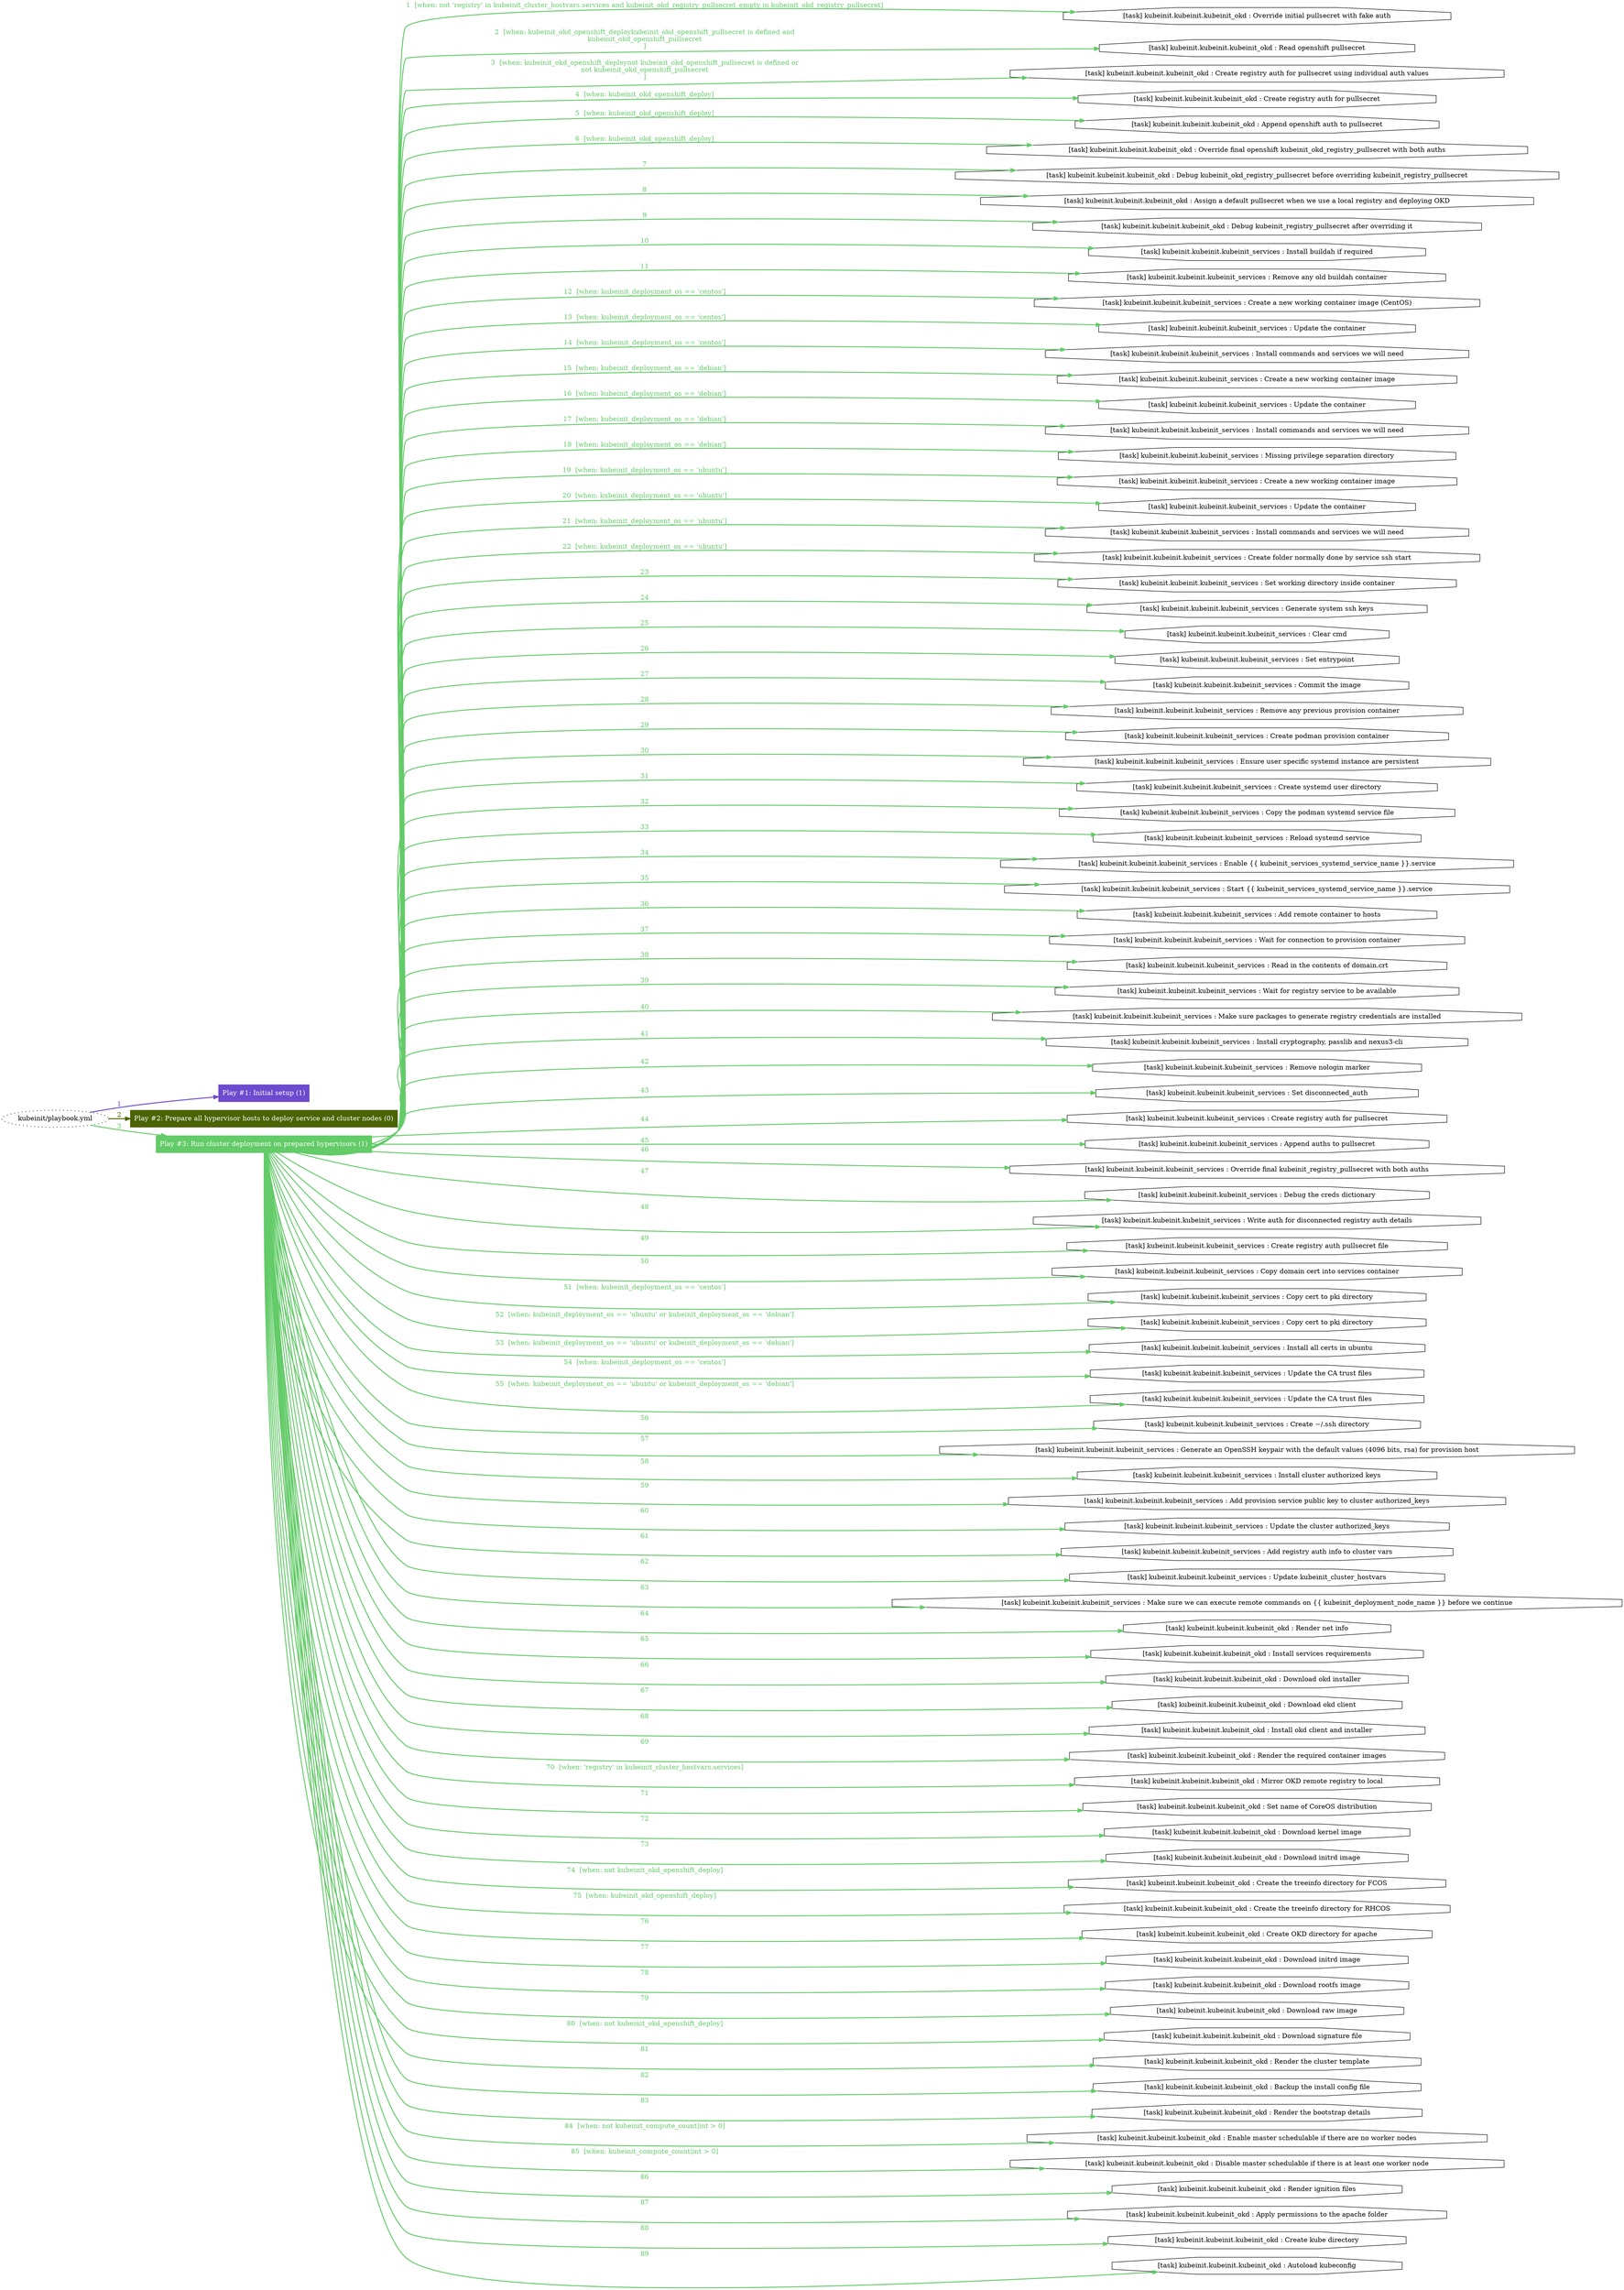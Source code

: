 digraph "kubeinit/playbook.yml "{
	graph [concentrate=true ordering=in rankdir=LR ratio=fill]
	edge [esep=5 sep=10]
	"kubeinit/playbook.yml" [id=root_node style=dotted]
	subgraph "Play #1: Initial setup (1) "{
		"Play #1: Initial setup (1)" [color="#6e4ace" fontcolor="#ffffff" id="play_cdae8a1e-0a7d-40f7-bff4-603d93b1c5d3" shape=box style=filled tooltip=localhost]
		"kubeinit/playbook.yml" -> "Play #1: Initial setup (1)" [label=1 color="#6e4ace" fontcolor="#6e4ace" id="edge_08b067cc-444c-4db4-8d01-6b5657d000cd" style=bold]
	}
	subgraph "Play #2: Prepare all hypervisor hosts to deploy service and cluster nodes (0) "{
		"Play #2: Prepare all hypervisor hosts to deploy service and cluster nodes (0)" [color="#4b6302" fontcolor="#ffffff" id="play_554ff105-c3c4-4690-9823-3be1ba1127c6" shape=box style=filled tooltip=""]
		"kubeinit/playbook.yml" -> "Play #2: Prepare all hypervisor hosts to deploy service and cluster nodes (0)" [label=2 color="#4b6302" fontcolor="#4b6302" id="edge_963a1d6c-170a-4617-9c2b-0e76a744bfab" style=bold]
	}
	subgraph "Play #3: Run cluster deployment on prepared hypervisors (1) "{
		"Play #3: Run cluster deployment on prepared hypervisors (1)" [color="#63cb68" fontcolor="#ffffff" id="play_3dd7e8c1-2219-45ef-bee7-51fcb3bd7f24" shape=box style=filled tooltip=localhost]
		"kubeinit/playbook.yml" -> "Play #3: Run cluster deployment on prepared hypervisors (1)" [label=3 color="#63cb68" fontcolor="#63cb68" id="edge_066de8c8-3ff6-4573-b3f3-d65ff469e3d5" style=bold]
		"task_48f003cf-21a0-4bf7-9f78-f909c72e00f7" [label="[task] kubeinit.kubeinit.kubeinit_okd : Override initial pullsecret with fake auth" id="task_48f003cf-21a0-4bf7-9f78-f909c72e00f7" shape=octagon tooltip="[task] kubeinit.kubeinit.kubeinit_okd : Override initial pullsecret with fake auth"]
		"Play #3: Run cluster deployment on prepared hypervisors (1)" -> "task_48f003cf-21a0-4bf7-9f78-f909c72e00f7" [label="1  [when: not 'registry' in kubeinit_cluster_hostvars.services and kubeinit_okd_registry_pullsecret_empty in kubeinit_okd_registry_pullsecret]" color="#63cb68" fontcolor="#63cb68" id="edge_12c872f3-a374-409c-af93-051e8076b304" style=bold]
		"task_451f2d4c-37d4-499f-9e4e-eb0701f8fc5d" [label="[task] kubeinit.kubeinit.kubeinit_okd : Read openshift pullsecret" id="task_451f2d4c-37d4-499f-9e4e-eb0701f8fc5d" shape=octagon tooltip="[task] kubeinit.kubeinit.kubeinit_okd : Read openshift pullsecret"]
		"Play #3: Run cluster deployment on prepared hypervisors (1)" -> "task_451f2d4c-37d4-499f-9e4e-eb0701f8fc5d" [label="2  [when: kubeinit_okd_openshift_deploykubeinit_okd_openshift_pullsecret is defined and
kubeinit_okd_openshift_pullsecret
]" color="#63cb68" fontcolor="#63cb68" id="edge_87904b83-1f99-4144-a16a-72713e2d012a" style=bold]
		"task_3124b6a8-d01f-4cf0-a252-8c13bbf2915c" [label="[task] kubeinit.kubeinit.kubeinit_okd : Create registry auth for pullsecret using individual auth values" id="task_3124b6a8-d01f-4cf0-a252-8c13bbf2915c" shape=octagon tooltip="[task] kubeinit.kubeinit.kubeinit_okd : Create registry auth for pullsecret using individual auth values"]
		"Play #3: Run cluster deployment on prepared hypervisors (1)" -> "task_3124b6a8-d01f-4cf0-a252-8c13bbf2915c" [label="3  [when: kubeinit_okd_openshift_deploynot kubeinit_okd_openshift_pullsecret is defined or
not kubeinit_okd_openshift_pullsecret
]" color="#63cb68" fontcolor="#63cb68" id="edge_74d67a16-463a-414d-b633-24ea56ee8b9f" style=bold]
		"task_d6272fd6-9714-4403-ade2-c817d3dadf2c" [label="[task] kubeinit.kubeinit.kubeinit_okd : Create registry auth for pullsecret" id="task_d6272fd6-9714-4403-ade2-c817d3dadf2c" shape=octagon tooltip="[task] kubeinit.kubeinit.kubeinit_okd : Create registry auth for pullsecret"]
		"Play #3: Run cluster deployment on prepared hypervisors (1)" -> "task_d6272fd6-9714-4403-ade2-c817d3dadf2c" [label="4  [when: kubeinit_okd_openshift_deploy]" color="#63cb68" fontcolor="#63cb68" id="edge_c16006e8-d287-4816-a65b-691979f7f1b2" style=bold]
		"task_531f51d0-6f91-4041-a617-1f9d5cdfc66c" [label="[task] kubeinit.kubeinit.kubeinit_okd : Append openshift auth to pullsecret" id="task_531f51d0-6f91-4041-a617-1f9d5cdfc66c" shape=octagon tooltip="[task] kubeinit.kubeinit.kubeinit_okd : Append openshift auth to pullsecret"]
		"Play #3: Run cluster deployment on prepared hypervisors (1)" -> "task_531f51d0-6f91-4041-a617-1f9d5cdfc66c" [label="5  [when: kubeinit_okd_openshift_deploy]" color="#63cb68" fontcolor="#63cb68" id="edge_627ef95e-40b1-4465-a060-9c6c9d9cbc13" style=bold]
		"task_5b9f7c0a-b36b-49c5-a452-a552aae18348" [label="[task] kubeinit.kubeinit.kubeinit_okd : Override final openshift kubeinit_okd_registry_pullsecret with both auths" id="task_5b9f7c0a-b36b-49c5-a452-a552aae18348" shape=octagon tooltip="[task] kubeinit.kubeinit.kubeinit_okd : Override final openshift kubeinit_okd_registry_pullsecret with both auths"]
		"Play #3: Run cluster deployment on prepared hypervisors (1)" -> "task_5b9f7c0a-b36b-49c5-a452-a552aae18348" [label="6  [when: kubeinit_okd_openshift_deploy]" color="#63cb68" fontcolor="#63cb68" id="edge_c92fddf9-1e9f-4403-b450-db63716cedc5" style=bold]
		"task_c801c008-08cb-41bf-8250-d3bcb9e2302a" [label="[task] kubeinit.kubeinit.kubeinit_okd : Debug kubeinit_okd_registry_pullsecret before overriding kubeinit_registry_pullsecret" id="task_c801c008-08cb-41bf-8250-d3bcb9e2302a" shape=octagon tooltip="[task] kubeinit.kubeinit.kubeinit_okd : Debug kubeinit_okd_registry_pullsecret before overriding kubeinit_registry_pullsecret"]
		"Play #3: Run cluster deployment on prepared hypervisors (1)" -> "task_c801c008-08cb-41bf-8250-d3bcb9e2302a" [label=7 color="#63cb68" fontcolor="#63cb68" id="edge_accb4589-be3c-4a0c-8c5d-3d3cdfb7f9ec" style=bold]
		"task_37c3264a-785c-44f7-a114-4dff0527d2fa" [label="[task] kubeinit.kubeinit.kubeinit_okd : Assign a default pullsecret when we use a local registry and deploying OKD" id="task_37c3264a-785c-44f7-a114-4dff0527d2fa" shape=octagon tooltip="[task] kubeinit.kubeinit.kubeinit_okd : Assign a default pullsecret when we use a local registry and deploying OKD"]
		"Play #3: Run cluster deployment on prepared hypervisors (1)" -> "task_37c3264a-785c-44f7-a114-4dff0527d2fa" [label=8 color="#63cb68" fontcolor="#63cb68" id="edge_1f2ced99-6e76-4f18-bcb7-23c743264dc4" style=bold]
		"task_f1b4a11c-dc68-489a-a2e1-e015cdfed32b" [label="[task] kubeinit.kubeinit.kubeinit_okd : Debug kubeinit_registry_pullsecret after overriding it" id="task_f1b4a11c-dc68-489a-a2e1-e015cdfed32b" shape=octagon tooltip="[task] kubeinit.kubeinit.kubeinit_okd : Debug kubeinit_registry_pullsecret after overriding it"]
		"Play #3: Run cluster deployment on prepared hypervisors (1)" -> "task_f1b4a11c-dc68-489a-a2e1-e015cdfed32b" [label=9 color="#63cb68" fontcolor="#63cb68" id="edge_44be765b-604c-45d2-ba12-2d6f8e7ee8f3" style=bold]
		"task_433185bf-77a3-4d2c-bec2-b69113cac2f1" [label="[task] kubeinit.kubeinit.kubeinit_services : Install buildah if required" id="task_433185bf-77a3-4d2c-bec2-b69113cac2f1" shape=octagon tooltip="[task] kubeinit.kubeinit.kubeinit_services : Install buildah if required"]
		"Play #3: Run cluster deployment on prepared hypervisors (1)" -> "task_433185bf-77a3-4d2c-bec2-b69113cac2f1" [label=10 color="#63cb68" fontcolor="#63cb68" id="edge_3763e4aa-3ee2-418b-9b90-8225cd65d43f" style=bold]
		"task_a65c9091-ac9e-48b0-ae1c-47bf825e8c17" [label="[task] kubeinit.kubeinit.kubeinit_services : Remove any old buildah container" id="task_a65c9091-ac9e-48b0-ae1c-47bf825e8c17" shape=octagon tooltip="[task] kubeinit.kubeinit.kubeinit_services : Remove any old buildah container"]
		"Play #3: Run cluster deployment on prepared hypervisors (1)" -> "task_a65c9091-ac9e-48b0-ae1c-47bf825e8c17" [label=11 color="#63cb68" fontcolor="#63cb68" id="edge_8deffb66-d8c2-4d39-b35a-329234b08c22" style=bold]
		"task_b11de259-a62d-45f6-9740-c58bf220a1a7" [label="[task] kubeinit.kubeinit.kubeinit_services : Create a new working container image (CentOS)" id="task_b11de259-a62d-45f6-9740-c58bf220a1a7" shape=octagon tooltip="[task] kubeinit.kubeinit.kubeinit_services : Create a new working container image (CentOS)"]
		"Play #3: Run cluster deployment on prepared hypervisors (1)" -> "task_b11de259-a62d-45f6-9740-c58bf220a1a7" [label="12  [when: kubeinit_deployment_os == 'centos']" color="#63cb68" fontcolor="#63cb68" id="edge_5d81d01c-cf17-4591-8d0d-d392835d4b91" style=bold]
		"task_9e856bf5-3fb2-48b8-91bd-bc61cc73c858" [label="[task] kubeinit.kubeinit.kubeinit_services : Update the container" id="task_9e856bf5-3fb2-48b8-91bd-bc61cc73c858" shape=octagon tooltip="[task] kubeinit.kubeinit.kubeinit_services : Update the container"]
		"Play #3: Run cluster deployment on prepared hypervisors (1)" -> "task_9e856bf5-3fb2-48b8-91bd-bc61cc73c858" [label="13  [when: kubeinit_deployment_os == 'centos']" color="#63cb68" fontcolor="#63cb68" id="edge_561e3205-dd39-4872-b4e6-70c54f7628ad" style=bold]
		"task_ca325e20-c0cc-470c-b691-ffdbf5aa86dd" [label="[task] kubeinit.kubeinit.kubeinit_services : Install commands and services we will need" id="task_ca325e20-c0cc-470c-b691-ffdbf5aa86dd" shape=octagon tooltip="[task] kubeinit.kubeinit.kubeinit_services : Install commands and services we will need"]
		"Play #3: Run cluster deployment on prepared hypervisors (1)" -> "task_ca325e20-c0cc-470c-b691-ffdbf5aa86dd" [label="14  [when: kubeinit_deployment_os == 'centos']" color="#63cb68" fontcolor="#63cb68" id="edge_2ea1a817-9c7a-47b0-9ef9-eda07caff925" style=bold]
		"task_98f90ae6-9fca-4870-ba6b-b5ce7bbc7318" [label="[task] kubeinit.kubeinit.kubeinit_services : Create a new working container image" id="task_98f90ae6-9fca-4870-ba6b-b5ce7bbc7318" shape=octagon tooltip="[task] kubeinit.kubeinit.kubeinit_services : Create a new working container image"]
		"Play #3: Run cluster deployment on prepared hypervisors (1)" -> "task_98f90ae6-9fca-4870-ba6b-b5ce7bbc7318" [label="15  [when: kubeinit_deployment_os == 'debian']" color="#63cb68" fontcolor="#63cb68" id="edge_193c411c-75c6-4f81-8327-bcc11c6599bb" style=bold]
		"task_bc2dd099-5c91-4a65-9b1f-4732d1df2b89" [label="[task] kubeinit.kubeinit.kubeinit_services : Update the container" id="task_bc2dd099-5c91-4a65-9b1f-4732d1df2b89" shape=octagon tooltip="[task] kubeinit.kubeinit.kubeinit_services : Update the container"]
		"Play #3: Run cluster deployment on prepared hypervisors (1)" -> "task_bc2dd099-5c91-4a65-9b1f-4732d1df2b89" [label="16  [when: kubeinit_deployment_os == 'debian']" color="#63cb68" fontcolor="#63cb68" id="edge_d8fe23f4-eea0-4960-b72c-66be4919a04d" style=bold]
		"task_11fd5546-4a6e-4f9b-900b-dcd83933f4d4" [label="[task] kubeinit.kubeinit.kubeinit_services : Install commands and services we will need" id="task_11fd5546-4a6e-4f9b-900b-dcd83933f4d4" shape=octagon tooltip="[task] kubeinit.kubeinit.kubeinit_services : Install commands and services we will need"]
		"Play #3: Run cluster deployment on prepared hypervisors (1)" -> "task_11fd5546-4a6e-4f9b-900b-dcd83933f4d4" [label="17  [when: kubeinit_deployment_os == 'debian']" color="#63cb68" fontcolor="#63cb68" id="edge_ef54a78e-a1c8-4862-ad3d-c075eecbb18d" style=bold]
		"task_a653c88e-1479-4654-82b5-0550dc652ab7" [label="[task] kubeinit.kubeinit.kubeinit_services : Missing privilege separation directory" id="task_a653c88e-1479-4654-82b5-0550dc652ab7" shape=octagon tooltip="[task] kubeinit.kubeinit.kubeinit_services : Missing privilege separation directory"]
		"Play #3: Run cluster deployment on prepared hypervisors (1)" -> "task_a653c88e-1479-4654-82b5-0550dc652ab7" [label="18  [when: kubeinit_deployment_os == 'debian']" color="#63cb68" fontcolor="#63cb68" id="edge_5d208474-6c45-4b26-8730-f67fc2f3210c" style=bold]
		"task_8f006de9-6ffd-4484-92ed-1c6182bf7d03" [label="[task] kubeinit.kubeinit.kubeinit_services : Create a new working container image" id="task_8f006de9-6ffd-4484-92ed-1c6182bf7d03" shape=octagon tooltip="[task] kubeinit.kubeinit.kubeinit_services : Create a new working container image"]
		"Play #3: Run cluster deployment on prepared hypervisors (1)" -> "task_8f006de9-6ffd-4484-92ed-1c6182bf7d03" [label="19  [when: kubeinit_deployment_os == 'ubuntu']" color="#63cb68" fontcolor="#63cb68" id="edge_4ddb5f11-689e-4466-9fc3-930648939103" style=bold]
		"task_db19c5dd-79e3-4f37-9f5f-2e26af816814" [label="[task] kubeinit.kubeinit.kubeinit_services : Update the container" id="task_db19c5dd-79e3-4f37-9f5f-2e26af816814" shape=octagon tooltip="[task] kubeinit.kubeinit.kubeinit_services : Update the container"]
		"Play #3: Run cluster deployment on prepared hypervisors (1)" -> "task_db19c5dd-79e3-4f37-9f5f-2e26af816814" [label="20  [when: kubeinit_deployment_os == 'ubuntu']" color="#63cb68" fontcolor="#63cb68" id="edge_f6fff434-616b-445d-ac3b-d0b1837c0381" style=bold]
		"task_b3b2b559-8ab1-459a-ac17-fa4dfa432a54" [label="[task] kubeinit.kubeinit.kubeinit_services : Install commands and services we will need" id="task_b3b2b559-8ab1-459a-ac17-fa4dfa432a54" shape=octagon tooltip="[task] kubeinit.kubeinit.kubeinit_services : Install commands and services we will need"]
		"Play #3: Run cluster deployment on prepared hypervisors (1)" -> "task_b3b2b559-8ab1-459a-ac17-fa4dfa432a54" [label="21  [when: kubeinit_deployment_os == 'ubuntu']" color="#63cb68" fontcolor="#63cb68" id="edge_c807feca-e7fb-4c08-a1e2-22357ba6e5da" style=bold]
		"task_38d6fc6f-53e8-4032-b1ed-147f87ea7d85" [label="[task] kubeinit.kubeinit.kubeinit_services : Create folder normally done by service ssh start" id="task_38d6fc6f-53e8-4032-b1ed-147f87ea7d85" shape=octagon tooltip="[task] kubeinit.kubeinit.kubeinit_services : Create folder normally done by service ssh start"]
		"Play #3: Run cluster deployment on prepared hypervisors (1)" -> "task_38d6fc6f-53e8-4032-b1ed-147f87ea7d85" [label="22  [when: kubeinit_deployment_os == 'ubuntu']" color="#63cb68" fontcolor="#63cb68" id="edge_e569cef4-f11b-4e7b-a79f-d29ee425490b" style=bold]
		"task_268a25e9-5b40-4d02-8949-a0f24962c74f" [label="[task] kubeinit.kubeinit.kubeinit_services : Set working directory inside container" id="task_268a25e9-5b40-4d02-8949-a0f24962c74f" shape=octagon tooltip="[task] kubeinit.kubeinit.kubeinit_services : Set working directory inside container"]
		"Play #3: Run cluster deployment on prepared hypervisors (1)" -> "task_268a25e9-5b40-4d02-8949-a0f24962c74f" [label=23 color="#63cb68" fontcolor="#63cb68" id="edge_e302a980-62b0-4cab-87a7-0dfd7cb2af87" style=bold]
		"task_0d4c5ecb-c5e1-490e-a7ba-aad0a3fda99c" [label="[task] kubeinit.kubeinit.kubeinit_services : Generate system ssh keys" id="task_0d4c5ecb-c5e1-490e-a7ba-aad0a3fda99c" shape=octagon tooltip="[task] kubeinit.kubeinit.kubeinit_services : Generate system ssh keys"]
		"Play #3: Run cluster deployment on prepared hypervisors (1)" -> "task_0d4c5ecb-c5e1-490e-a7ba-aad0a3fda99c" [label=24 color="#63cb68" fontcolor="#63cb68" id="edge_086a9b62-c30a-4551-895a-879cdb0cf16b" style=bold]
		"task_79d8131d-22cf-47df-93be-b9253c647713" [label="[task] kubeinit.kubeinit.kubeinit_services : Clear cmd" id="task_79d8131d-22cf-47df-93be-b9253c647713" shape=octagon tooltip="[task] kubeinit.kubeinit.kubeinit_services : Clear cmd"]
		"Play #3: Run cluster deployment on prepared hypervisors (1)" -> "task_79d8131d-22cf-47df-93be-b9253c647713" [label=25 color="#63cb68" fontcolor="#63cb68" id="edge_74d4a9e7-f74b-47de-9bf7-973a00aab366" style=bold]
		"task_0485b52b-acbb-4238-9895-f91795509a57" [label="[task] kubeinit.kubeinit.kubeinit_services : Set entrypoint" id="task_0485b52b-acbb-4238-9895-f91795509a57" shape=octagon tooltip="[task] kubeinit.kubeinit.kubeinit_services : Set entrypoint"]
		"Play #3: Run cluster deployment on prepared hypervisors (1)" -> "task_0485b52b-acbb-4238-9895-f91795509a57" [label=26 color="#63cb68" fontcolor="#63cb68" id="edge_013dc7cb-7b12-4a44-b757-0f6768f79ec6" style=bold]
		"task_1e818bb7-71b8-428e-8da9-d4b16c5cddc8" [label="[task] kubeinit.kubeinit.kubeinit_services : Commit the image" id="task_1e818bb7-71b8-428e-8da9-d4b16c5cddc8" shape=octagon tooltip="[task] kubeinit.kubeinit.kubeinit_services : Commit the image"]
		"Play #3: Run cluster deployment on prepared hypervisors (1)" -> "task_1e818bb7-71b8-428e-8da9-d4b16c5cddc8" [label=27 color="#63cb68" fontcolor="#63cb68" id="edge_bef54e14-3a8e-41d7-be63-80dc195928e3" style=bold]
		"task_71fa4d8c-632d-4065-b3bd-c2507c5f77da" [label="[task] kubeinit.kubeinit.kubeinit_services : Remove any previous provision container" id="task_71fa4d8c-632d-4065-b3bd-c2507c5f77da" shape=octagon tooltip="[task] kubeinit.kubeinit.kubeinit_services : Remove any previous provision container"]
		"Play #3: Run cluster deployment on prepared hypervisors (1)" -> "task_71fa4d8c-632d-4065-b3bd-c2507c5f77da" [label=28 color="#63cb68" fontcolor="#63cb68" id="edge_8adf776d-6456-45e9-bc75-1eecebabd433" style=bold]
		"task_ce2e56d0-c9bd-4dc3-a36d-eae1f13172e1" [label="[task] kubeinit.kubeinit.kubeinit_services : Create podman provision container" id="task_ce2e56d0-c9bd-4dc3-a36d-eae1f13172e1" shape=octagon tooltip="[task] kubeinit.kubeinit.kubeinit_services : Create podman provision container"]
		"Play #3: Run cluster deployment on prepared hypervisors (1)" -> "task_ce2e56d0-c9bd-4dc3-a36d-eae1f13172e1" [label=29 color="#63cb68" fontcolor="#63cb68" id="edge_2d92b1c5-9a8c-4162-a55b-2bf781fb81d5" style=bold]
		"task_68f77de6-6792-43c1-bf14-7d33edde9453" [label="[task] kubeinit.kubeinit.kubeinit_services : Ensure user specific systemd instance are persistent" id="task_68f77de6-6792-43c1-bf14-7d33edde9453" shape=octagon tooltip="[task] kubeinit.kubeinit.kubeinit_services : Ensure user specific systemd instance are persistent"]
		"Play #3: Run cluster deployment on prepared hypervisors (1)" -> "task_68f77de6-6792-43c1-bf14-7d33edde9453" [label=30 color="#63cb68" fontcolor="#63cb68" id="edge_edd0bf11-7263-4529-9340-3115c8c2acbc" style=bold]
		"task_f01d7863-c31c-4cae-9552-bac95522b8e5" [label="[task] kubeinit.kubeinit.kubeinit_services : Create systemd user directory" id="task_f01d7863-c31c-4cae-9552-bac95522b8e5" shape=octagon tooltip="[task] kubeinit.kubeinit.kubeinit_services : Create systemd user directory"]
		"Play #3: Run cluster deployment on prepared hypervisors (1)" -> "task_f01d7863-c31c-4cae-9552-bac95522b8e5" [label=31 color="#63cb68" fontcolor="#63cb68" id="edge_e7bf9eaf-c6a6-4b77-bfb4-5d5f0e8c117d" style=bold]
		"task_f4066174-f839-4545-9491-167f873fb3e4" [label="[task] kubeinit.kubeinit.kubeinit_services : Copy the podman systemd service file" id="task_f4066174-f839-4545-9491-167f873fb3e4" shape=octagon tooltip="[task] kubeinit.kubeinit.kubeinit_services : Copy the podman systemd service file"]
		"Play #3: Run cluster deployment on prepared hypervisors (1)" -> "task_f4066174-f839-4545-9491-167f873fb3e4" [label=32 color="#63cb68" fontcolor="#63cb68" id="edge_58758ef3-cb25-46b1-ad68-69fc9b8ec2c0" style=bold]
		"task_5dedda6e-f681-4843-a743-612f9e6240ac" [label="[task] kubeinit.kubeinit.kubeinit_services : Reload systemd service" id="task_5dedda6e-f681-4843-a743-612f9e6240ac" shape=octagon tooltip="[task] kubeinit.kubeinit.kubeinit_services : Reload systemd service"]
		"Play #3: Run cluster deployment on prepared hypervisors (1)" -> "task_5dedda6e-f681-4843-a743-612f9e6240ac" [label=33 color="#63cb68" fontcolor="#63cb68" id="edge_32a5b91a-0c72-4a3d-a86b-8e9b745b9c7f" style=bold]
		"task_85fc7cb2-1052-4cef-9f5e-ce9cefdcf408" [label="[task] kubeinit.kubeinit.kubeinit_services : Enable {{ kubeinit_services_systemd_service_name }}.service" id="task_85fc7cb2-1052-4cef-9f5e-ce9cefdcf408" shape=octagon tooltip="[task] kubeinit.kubeinit.kubeinit_services : Enable {{ kubeinit_services_systemd_service_name }}.service"]
		"Play #3: Run cluster deployment on prepared hypervisors (1)" -> "task_85fc7cb2-1052-4cef-9f5e-ce9cefdcf408" [label=34 color="#63cb68" fontcolor="#63cb68" id="edge_6deea53a-b0ec-47b0-8c44-417abaef5a1f" style=bold]
		"task_7ac63db5-2094-4531-b4f4-74ebda8a055a" [label="[task] kubeinit.kubeinit.kubeinit_services : Start {{ kubeinit_services_systemd_service_name }}.service" id="task_7ac63db5-2094-4531-b4f4-74ebda8a055a" shape=octagon tooltip="[task] kubeinit.kubeinit.kubeinit_services : Start {{ kubeinit_services_systemd_service_name }}.service"]
		"Play #3: Run cluster deployment on prepared hypervisors (1)" -> "task_7ac63db5-2094-4531-b4f4-74ebda8a055a" [label=35 color="#63cb68" fontcolor="#63cb68" id="edge_fc0c33b6-8499-4268-9fc9-0a1a223a81f3" style=bold]
		"task_317ab0a2-67d6-4f03-888a-e064f67fb318" [label="[task] kubeinit.kubeinit.kubeinit_services : Add remote container to hosts" id="task_317ab0a2-67d6-4f03-888a-e064f67fb318" shape=octagon tooltip="[task] kubeinit.kubeinit.kubeinit_services : Add remote container to hosts"]
		"Play #3: Run cluster deployment on prepared hypervisors (1)" -> "task_317ab0a2-67d6-4f03-888a-e064f67fb318" [label=36 color="#63cb68" fontcolor="#63cb68" id="edge_d8f665fa-67a7-4a79-9d27-612798901e2b" style=bold]
		"task_2b474841-d46b-49ea-b6b2-b8ace3017649" [label="[task] kubeinit.kubeinit.kubeinit_services : Wait for connection to provision container" id="task_2b474841-d46b-49ea-b6b2-b8ace3017649" shape=octagon tooltip="[task] kubeinit.kubeinit.kubeinit_services : Wait for connection to provision container"]
		"Play #3: Run cluster deployment on prepared hypervisors (1)" -> "task_2b474841-d46b-49ea-b6b2-b8ace3017649" [label=37 color="#63cb68" fontcolor="#63cb68" id="edge_d0fe66c4-3eaa-49ad-ac6d-d6457118f928" style=bold]
		"task_db50cc40-1a4c-4014-bf55-3d4d66cf5257" [label="[task] kubeinit.kubeinit.kubeinit_services : Read in the contents of domain.crt" id="task_db50cc40-1a4c-4014-bf55-3d4d66cf5257" shape=octagon tooltip="[task] kubeinit.kubeinit.kubeinit_services : Read in the contents of domain.crt"]
		"Play #3: Run cluster deployment on prepared hypervisors (1)" -> "task_db50cc40-1a4c-4014-bf55-3d4d66cf5257" [label=38 color="#63cb68" fontcolor="#63cb68" id="edge_fa035717-99f0-48e0-8461-8773a852043c" style=bold]
		"task_e1fe834a-5776-4eab-a702-db53ecb1fa72" [label="[task] kubeinit.kubeinit.kubeinit_services : Wait for registry service to be available" id="task_e1fe834a-5776-4eab-a702-db53ecb1fa72" shape=octagon tooltip="[task] kubeinit.kubeinit.kubeinit_services : Wait for registry service to be available"]
		"Play #3: Run cluster deployment on prepared hypervisors (1)" -> "task_e1fe834a-5776-4eab-a702-db53ecb1fa72" [label=39 color="#63cb68" fontcolor="#63cb68" id="edge_fcf937e3-c317-484a-b9d8-deb4875ff2e6" style=bold]
		"task_66c0c5c7-2bb3-406b-9da0-a71cf42bbeab" [label="[task] kubeinit.kubeinit.kubeinit_services : Make sure packages to generate registry credentials are installed" id="task_66c0c5c7-2bb3-406b-9da0-a71cf42bbeab" shape=octagon tooltip="[task] kubeinit.kubeinit.kubeinit_services : Make sure packages to generate registry credentials are installed"]
		"Play #3: Run cluster deployment on prepared hypervisors (1)" -> "task_66c0c5c7-2bb3-406b-9da0-a71cf42bbeab" [label=40 color="#63cb68" fontcolor="#63cb68" id="edge_ec03e5e3-33a6-4bcd-988a-70eb30d7a05e" style=bold]
		"task_d717bb3d-44fe-479c-8284-93ea68b6944a" [label="[task] kubeinit.kubeinit.kubeinit_services : Install cryptography, passlib and nexus3-cli" id="task_d717bb3d-44fe-479c-8284-93ea68b6944a" shape=octagon tooltip="[task] kubeinit.kubeinit.kubeinit_services : Install cryptography, passlib and nexus3-cli"]
		"Play #3: Run cluster deployment on prepared hypervisors (1)" -> "task_d717bb3d-44fe-479c-8284-93ea68b6944a" [label=41 color="#63cb68" fontcolor="#63cb68" id="edge_42f7abfd-ee16-46fc-85b7-795479b408b1" style=bold]
		"task_fa84c60e-c5e6-4d2a-b585-a75c8b099354" [label="[task] kubeinit.kubeinit.kubeinit_services : Remove nologin marker" id="task_fa84c60e-c5e6-4d2a-b585-a75c8b099354" shape=octagon tooltip="[task] kubeinit.kubeinit.kubeinit_services : Remove nologin marker"]
		"Play #3: Run cluster deployment on prepared hypervisors (1)" -> "task_fa84c60e-c5e6-4d2a-b585-a75c8b099354" [label=42 color="#63cb68" fontcolor="#63cb68" id="edge_f69108d5-47b4-4fcd-8103-582f94ebbadf" style=bold]
		"task_a1587327-4f3e-456b-8777-295fa77ac5bc" [label="[task] kubeinit.kubeinit.kubeinit_services : Set disconnected_auth" id="task_a1587327-4f3e-456b-8777-295fa77ac5bc" shape=octagon tooltip="[task] kubeinit.kubeinit.kubeinit_services : Set disconnected_auth"]
		"Play #3: Run cluster deployment on prepared hypervisors (1)" -> "task_a1587327-4f3e-456b-8777-295fa77ac5bc" [label=43 color="#63cb68" fontcolor="#63cb68" id="edge_bac522a4-d0b7-4e52-927b-873141bd1006" style=bold]
		"task_1ff8967c-cf3c-4866-b606-546dd39d5f13" [label="[task] kubeinit.kubeinit.kubeinit_services : Create registry auth for pullsecret" id="task_1ff8967c-cf3c-4866-b606-546dd39d5f13" shape=octagon tooltip="[task] kubeinit.kubeinit.kubeinit_services : Create registry auth for pullsecret"]
		"Play #3: Run cluster deployment on prepared hypervisors (1)" -> "task_1ff8967c-cf3c-4866-b606-546dd39d5f13" [label=44 color="#63cb68" fontcolor="#63cb68" id="edge_ddda9a85-fca1-4cd7-9745-969ddd7f2967" style=bold]
		"task_8e703467-9c6d-488c-bf59-671d11ae2a60" [label="[task] kubeinit.kubeinit.kubeinit_services : Append auths to pullsecret" id="task_8e703467-9c6d-488c-bf59-671d11ae2a60" shape=octagon tooltip="[task] kubeinit.kubeinit.kubeinit_services : Append auths to pullsecret"]
		"Play #3: Run cluster deployment on prepared hypervisors (1)" -> "task_8e703467-9c6d-488c-bf59-671d11ae2a60" [label=45 color="#63cb68" fontcolor="#63cb68" id="edge_2e9df2d2-eb30-45c5-b87b-ce1475ae1944" style=bold]
		"task_13747200-bc40-4bda-bb8a-05d6312c6473" [label="[task] kubeinit.kubeinit.kubeinit_services : Override final kubeinit_registry_pullsecret with both auths" id="task_13747200-bc40-4bda-bb8a-05d6312c6473" shape=octagon tooltip="[task] kubeinit.kubeinit.kubeinit_services : Override final kubeinit_registry_pullsecret with both auths"]
		"Play #3: Run cluster deployment on prepared hypervisors (1)" -> "task_13747200-bc40-4bda-bb8a-05d6312c6473" [label=46 color="#63cb68" fontcolor="#63cb68" id="edge_6215c9cf-1f18-47b4-abad-5283af870d58" style=bold]
		"task_f0e7189b-f2ef-4854-bd83-2f63b6704595" [label="[task] kubeinit.kubeinit.kubeinit_services : Debug the creds dictionary" id="task_f0e7189b-f2ef-4854-bd83-2f63b6704595" shape=octagon tooltip="[task] kubeinit.kubeinit.kubeinit_services : Debug the creds dictionary"]
		"Play #3: Run cluster deployment on prepared hypervisors (1)" -> "task_f0e7189b-f2ef-4854-bd83-2f63b6704595" [label=47 color="#63cb68" fontcolor="#63cb68" id="edge_4d59537e-58be-44bf-95b3-9c88f3631f8d" style=bold]
		"task_c6642be3-718a-4a17-b3fb-79f259bb2949" [label="[task] kubeinit.kubeinit.kubeinit_services : Write auth for disconnected registry auth details" id="task_c6642be3-718a-4a17-b3fb-79f259bb2949" shape=octagon tooltip="[task] kubeinit.kubeinit.kubeinit_services : Write auth for disconnected registry auth details"]
		"Play #3: Run cluster deployment on prepared hypervisors (1)" -> "task_c6642be3-718a-4a17-b3fb-79f259bb2949" [label=48 color="#63cb68" fontcolor="#63cb68" id="edge_54e37e2c-8e48-4e8d-94d3-f69bf66ad409" style=bold]
		"task_bdfa1627-630b-4981-890b-fab0852fd4c8" [label="[task] kubeinit.kubeinit.kubeinit_services : Create registry auth pullsecret file" id="task_bdfa1627-630b-4981-890b-fab0852fd4c8" shape=octagon tooltip="[task] kubeinit.kubeinit.kubeinit_services : Create registry auth pullsecret file"]
		"Play #3: Run cluster deployment on prepared hypervisors (1)" -> "task_bdfa1627-630b-4981-890b-fab0852fd4c8" [label=49 color="#63cb68" fontcolor="#63cb68" id="edge_21677c5b-52c6-4c07-a69a-49968de48401" style=bold]
		"task_7cf897dd-d258-4689-956f-57cd6dfa66e0" [label="[task] kubeinit.kubeinit.kubeinit_services : Copy domain cert into services container" id="task_7cf897dd-d258-4689-956f-57cd6dfa66e0" shape=octagon tooltip="[task] kubeinit.kubeinit.kubeinit_services : Copy domain cert into services container"]
		"Play #3: Run cluster deployment on prepared hypervisors (1)" -> "task_7cf897dd-d258-4689-956f-57cd6dfa66e0" [label=50 color="#63cb68" fontcolor="#63cb68" id="edge_473cfe64-286a-4062-8fa3-ade83b025acc" style=bold]
		"task_b88070d6-c44c-4a20-9cd8-6b5e11cdd7e1" [label="[task] kubeinit.kubeinit.kubeinit_services : Copy cert to pki directory" id="task_b88070d6-c44c-4a20-9cd8-6b5e11cdd7e1" shape=octagon tooltip="[task] kubeinit.kubeinit.kubeinit_services : Copy cert to pki directory"]
		"Play #3: Run cluster deployment on prepared hypervisors (1)" -> "task_b88070d6-c44c-4a20-9cd8-6b5e11cdd7e1" [label="51  [when: kubeinit_deployment_os == 'centos']" color="#63cb68" fontcolor="#63cb68" id="edge_09596b43-289b-431f-99a7-82b3f68bcc35" style=bold]
		"task_100d559e-0ea5-422d-895f-976db128b659" [label="[task] kubeinit.kubeinit.kubeinit_services : Copy cert to pki directory" id="task_100d559e-0ea5-422d-895f-976db128b659" shape=octagon tooltip="[task] kubeinit.kubeinit.kubeinit_services : Copy cert to pki directory"]
		"Play #3: Run cluster deployment on prepared hypervisors (1)" -> "task_100d559e-0ea5-422d-895f-976db128b659" [label="52  [when: kubeinit_deployment_os == 'ubuntu' or kubeinit_deployment_os == 'debian']" color="#63cb68" fontcolor="#63cb68" id="edge_770dda22-c85e-459d-acbf-6b890d910d8b" style=bold]
		"task_90cc5c08-e928-4925-a44e-b1ad222fefec" [label="[task] kubeinit.kubeinit.kubeinit_services : Install all certs in ubuntu" id="task_90cc5c08-e928-4925-a44e-b1ad222fefec" shape=octagon tooltip="[task] kubeinit.kubeinit.kubeinit_services : Install all certs in ubuntu"]
		"Play #3: Run cluster deployment on prepared hypervisors (1)" -> "task_90cc5c08-e928-4925-a44e-b1ad222fefec" [label="53  [when: kubeinit_deployment_os == 'ubuntu' or kubeinit_deployment_os == 'debian']" color="#63cb68" fontcolor="#63cb68" id="edge_c8fd752b-c534-438d-b116-584d1aa1c288" style=bold]
		"task_436f6e9c-12aa-45d2-b1a6-ce4937168ba9" [label="[task] kubeinit.kubeinit.kubeinit_services : Update the CA trust files" id="task_436f6e9c-12aa-45d2-b1a6-ce4937168ba9" shape=octagon tooltip="[task] kubeinit.kubeinit.kubeinit_services : Update the CA trust files"]
		"Play #3: Run cluster deployment on prepared hypervisors (1)" -> "task_436f6e9c-12aa-45d2-b1a6-ce4937168ba9" [label="54  [when: kubeinit_deployment_os == 'centos']" color="#63cb68" fontcolor="#63cb68" id="edge_4a065773-1141-4c2d-976b-2d4cb9393bfd" style=bold]
		"task_6e5ad661-c78d-4cfe-9110-fa2c2d5c78a5" [label="[task] kubeinit.kubeinit.kubeinit_services : Update the CA trust files" id="task_6e5ad661-c78d-4cfe-9110-fa2c2d5c78a5" shape=octagon tooltip="[task] kubeinit.kubeinit.kubeinit_services : Update the CA trust files"]
		"Play #3: Run cluster deployment on prepared hypervisors (1)" -> "task_6e5ad661-c78d-4cfe-9110-fa2c2d5c78a5" [label="55  [when: kubeinit_deployment_os == 'ubuntu' or kubeinit_deployment_os == 'debian']" color="#63cb68" fontcolor="#63cb68" id="edge_b649f520-1eeb-4053-91e0-427b50361db4" style=bold]
		"task_d234d023-acab-4cdb-816e-2d567976c472" [label="[task] kubeinit.kubeinit.kubeinit_services : Create ~/.ssh directory" id="task_d234d023-acab-4cdb-816e-2d567976c472" shape=octagon tooltip="[task] kubeinit.kubeinit.kubeinit_services : Create ~/.ssh directory"]
		"Play #3: Run cluster deployment on prepared hypervisors (1)" -> "task_d234d023-acab-4cdb-816e-2d567976c472" [label=56 color="#63cb68" fontcolor="#63cb68" id="edge_e9ca36be-f612-4c68-81e8-58e4f6c2296e" style=bold]
		"task_dfa2ce92-6f1d-4f92-8c16-8f5f99001305" [label="[task] kubeinit.kubeinit.kubeinit_services : Generate an OpenSSH keypair with the default values (4096 bits, rsa) for provision host" id="task_dfa2ce92-6f1d-4f92-8c16-8f5f99001305" shape=octagon tooltip="[task] kubeinit.kubeinit.kubeinit_services : Generate an OpenSSH keypair with the default values (4096 bits, rsa) for provision host"]
		"Play #3: Run cluster deployment on prepared hypervisors (1)" -> "task_dfa2ce92-6f1d-4f92-8c16-8f5f99001305" [label=57 color="#63cb68" fontcolor="#63cb68" id="edge_7b09b8b0-aee1-439e-a50e-84f1ed08d582" style=bold]
		"task_722d7ce2-8e01-4336-9478-d92cb9d79338" [label="[task] kubeinit.kubeinit.kubeinit_services : Install cluster authorized keys" id="task_722d7ce2-8e01-4336-9478-d92cb9d79338" shape=octagon tooltip="[task] kubeinit.kubeinit.kubeinit_services : Install cluster authorized keys"]
		"Play #3: Run cluster deployment on prepared hypervisors (1)" -> "task_722d7ce2-8e01-4336-9478-d92cb9d79338" [label=58 color="#63cb68" fontcolor="#63cb68" id="edge_1609bddb-d72a-4800-9359-e6e1ffd2fec3" style=bold]
		"task_d1fccdfc-a140-4f00-8408-b7bcd8b98e28" [label="[task] kubeinit.kubeinit.kubeinit_services : Add provision service public key to cluster authorized_keys" id="task_d1fccdfc-a140-4f00-8408-b7bcd8b98e28" shape=octagon tooltip="[task] kubeinit.kubeinit.kubeinit_services : Add provision service public key to cluster authorized_keys"]
		"Play #3: Run cluster deployment on prepared hypervisors (1)" -> "task_d1fccdfc-a140-4f00-8408-b7bcd8b98e28" [label=59 color="#63cb68" fontcolor="#63cb68" id="edge_d9c32727-d5fa-4d3c-9964-97d34fe7a394" style=bold]
		"task_4d829f5e-ba62-46f0-b412-389b85ffad20" [label="[task] kubeinit.kubeinit.kubeinit_services : Update the cluster authorized_keys" id="task_4d829f5e-ba62-46f0-b412-389b85ffad20" shape=octagon tooltip="[task] kubeinit.kubeinit.kubeinit_services : Update the cluster authorized_keys"]
		"Play #3: Run cluster deployment on prepared hypervisors (1)" -> "task_4d829f5e-ba62-46f0-b412-389b85ffad20" [label=60 color="#63cb68" fontcolor="#63cb68" id="edge_62013ed4-c6bd-4c59-9b21-e642eda5d469" style=bold]
		"task_d554617d-228d-47a5-a16c-15019b142bf4" [label="[task] kubeinit.kubeinit.kubeinit_services : Add registry auth info to cluster vars" id="task_d554617d-228d-47a5-a16c-15019b142bf4" shape=octagon tooltip="[task] kubeinit.kubeinit.kubeinit_services : Add registry auth info to cluster vars"]
		"Play #3: Run cluster deployment on prepared hypervisors (1)" -> "task_d554617d-228d-47a5-a16c-15019b142bf4" [label=61 color="#63cb68" fontcolor="#63cb68" id="edge_d72913ae-6801-41a5-9651-d4d062d83a86" style=bold]
		"task_81e8ff8c-77f7-447d-8f5e-342dfcc82404" [label="[task] kubeinit.kubeinit.kubeinit_services : Update kubeinit_cluster_hostvars" id="task_81e8ff8c-77f7-447d-8f5e-342dfcc82404" shape=octagon tooltip="[task] kubeinit.kubeinit.kubeinit_services : Update kubeinit_cluster_hostvars"]
		"Play #3: Run cluster deployment on prepared hypervisors (1)" -> "task_81e8ff8c-77f7-447d-8f5e-342dfcc82404" [label=62 color="#63cb68" fontcolor="#63cb68" id="edge_8f401a17-40bb-4936-af72-ed7198bfeab5" style=bold]
		"task_47c8f083-645e-4530-80f2-3932557a01f5" [label="[task] kubeinit.kubeinit.kubeinit_services : Make sure we can execute remote commands on {{ kubeinit_deployment_node_name }} before we continue" id="task_47c8f083-645e-4530-80f2-3932557a01f5" shape=octagon tooltip="[task] kubeinit.kubeinit.kubeinit_services : Make sure we can execute remote commands on {{ kubeinit_deployment_node_name }} before we continue"]
		"Play #3: Run cluster deployment on prepared hypervisors (1)" -> "task_47c8f083-645e-4530-80f2-3932557a01f5" [label=63 color="#63cb68" fontcolor="#63cb68" id="edge_9b79d6e4-fe8b-4dd5-8a66-009be2924b3a" style=bold]
		"task_aa616867-78a8-40b4-b473-60be5890651d" [label="[task] kubeinit.kubeinit.kubeinit_okd : Render net info" id="task_aa616867-78a8-40b4-b473-60be5890651d" shape=octagon tooltip="[task] kubeinit.kubeinit.kubeinit_okd : Render net info"]
		"Play #3: Run cluster deployment on prepared hypervisors (1)" -> "task_aa616867-78a8-40b4-b473-60be5890651d" [label=64 color="#63cb68" fontcolor="#63cb68" id="edge_c620af62-2e93-4073-bca5-da4563e9941b" style=bold]
		"task_8c3ddd2c-3b61-4738-9d43-f666af67ca3d" [label="[task] kubeinit.kubeinit.kubeinit_okd : Install services requirements" id="task_8c3ddd2c-3b61-4738-9d43-f666af67ca3d" shape=octagon tooltip="[task] kubeinit.kubeinit.kubeinit_okd : Install services requirements"]
		"Play #3: Run cluster deployment on prepared hypervisors (1)" -> "task_8c3ddd2c-3b61-4738-9d43-f666af67ca3d" [label=65 color="#63cb68" fontcolor="#63cb68" id="edge_5e48b13c-daf5-46f0-a473-def361ef5f18" style=bold]
		"task_0fc44624-0236-476a-9c12-035a06bcb9d8" [label="[task] kubeinit.kubeinit.kubeinit_okd : Download okd installer" id="task_0fc44624-0236-476a-9c12-035a06bcb9d8" shape=octagon tooltip="[task] kubeinit.kubeinit.kubeinit_okd : Download okd installer"]
		"Play #3: Run cluster deployment on prepared hypervisors (1)" -> "task_0fc44624-0236-476a-9c12-035a06bcb9d8" [label=66 color="#63cb68" fontcolor="#63cb68" id="edge_93791d62-84cd-4e95-ae05-e91c3e793c55" style=bold]
		"task_14de91a6-0027-4338-9d7c-3983ee926208" [label="[task] kubeinit.kubeinit.kubeinit_okd : Download okd client" id="task_14de91a6-0027-4338-9d7c-3983ee926208" shape=octagon tooltip="[task] kubeinit.kubeinit.kubeinit_okd : Download okd client"]
		"Play #3: Run cluster deployment on prepared hypervisors (1)" -> "task_14de91a6-0027-4338-9d7c-3983ee926208" [label=67 color="#63cb68" fontcolor="#63cb68" id="edge_a41660f0-efec-49bf-9742-c39300adef1a" style=bold]
		"task_af613272-e4eb-47d7-945b-860bda662b19" [label="[task] kubeinit.kubeinit.kubeinit_okd : Install okd client and installer" id="task_af613272-e4eb-47d7-945b-860bda662b19" shape=octagon tooltip="[task] kubeinit.kubeinit.kubeinit_okd : Install okd client and installer"]
		"Play #3: Run cluster deployment on prepared hypervisors (1)" -> "task_af613272-e4eb-47d7-945b-860bda662b19" [label=68 color="#63cb68" fontcolor="#63cb68" id="edge_3ee75b15-5cc8-45ca-afe7-26036a5aef9b" style=bold]
		"task_939c5474-116c-4703-8026-16b64ed6607f" [label="[task] kubeinit.kubeinit.kubeinit_okd : Render the required container images" id="task_939c5474-116c-4703-8026-16b64ed6607f" shape=octagon tooltip="[task] kubeinit.kubeinit.kubeinit_okd : Render the required container images"]
		"Play #3: Run cluster deployment on prepared hypervisors (1)" -> "task_939c5474-116c-4703-8026-16b64ed6607f" [label=69 color="#63cb68" fontcolor="#63cb68" id="edge_f51247cc-ff0d-4479-a939-1019e87d197d" style=bold]
		"task_379625e9-8b58-4b45-9086-be5d7ff84d64" [label="[task] kubeinit.kubeinit.kubeinit_okd : Mirror OKD remote registry to local" id="task_379625e9-8b58-4b45-9086-be5d7ff84d64" shape=octagon tooltip="[task] kubeinit.kubeinit.kubeinit_okd : Mirror OKD remote registry to local"]
		"Play #3: Run cluster deployment on prepared hypervisors (1)" -> "task_379625e9-8b58-4b45-9086-be5d7ff84d64" [label="70  [when: 'registry' in kubeinit_cluster_hostvars.services]" color="#63cb68" fontcolor="#63cb68" id="edge_77d9bd53-4a2a-4bab-992d-abda207f735c" style=bold]
		"task_c554470e-a8a3-4925-95c8-f09618bff914" [label="[task] kubeinit.kubeinit.kubeinit_okd : Set name of CoreOS distribution" id="task_c554470e-a8a3-4925-95c8-f09618bff914" shape=octagon tooltip="[task] kubeinit.kubeinit.kubeinit_okd : Set name of CoreOS distribution"]
		"Play #3: Run cluster deployment on prepared hypervisors (1)" -> "task_c554470e-a8a3-4925-95c8-f09618bff914" [label=71 color="#63cb68" fontcolor="#63cb68" id="edge_d2799fe8-c94c-493c-a83d-b53048cebad0" style=bold]
		"task_6ae82a62-9892-42fd-b24d-8d72d946c4cb" [label="[task] kubeinit.kubeinit.kubeinit_okd : Download kernel image" id="task_6ae82a62-9892-42fd-b24d-8d72d946c4cb" shape=octagon tooltip="[task] kubeinit.kubeinit.kubeinit_okd : Download kernel image"]
		"Play #3: Run cluster deployment on prepared hypervisors (1)" -> "task_6ae82a62-9892-42fd-b24d-8d72d946c4cb" [label=72 color="#63cb68" fontcolor="#63cb68" id="edge_263735d6-a756-4efb-9006-b1489bea5661" style=bold]
		"task_a335e42a-828d-4065-9e2c-fa817cd68cd9" [label="[task] kubeinit.kubeinit.kubeinit_okd : Download initrd image" id="task_a335e42a-828d-4065-9e2c-fa817cd68cd9" shape=octagon tooltip="[task] kubeinit.kubeinit.kubeinit_okd : Download initrd image"]
		"Play #3: Run cluster deployment on prepared hypervisors (1)" -> "task_a335e42a-828d-4065-9e2c-fa817cd68cd9" [label=73 color="#63cb68" fontcolor="#63cb68" id="edge_88ede132-be3a-4971-b462-37583ae5684e" style=bold]
		"task_c41a60a9-26af-454c-8d18-a60ff1939937" [label="[task] kubeinit.kubeinit.kubeinit_okd : Create the treeinfo directory for FCOS" id="task_c41a60a9-26af-454c-8d18-a60ff1939937" shape=octagon tooltip="[task] kubeinit.kubeinit.kubeinit_okd : Create the treeinfo directory for FCOS"]
		"Play #3: Run cluster deployment on prepared hypervisors (1)" -> "task_c41a60a9-26af-454c-8d18-a60ff1939937" [label="74  [when: not kubeinit_okd_openshift_deploy]" color="#63cb68" fontcolor="#63cb68" id="edge_59d14ae6-d7a9-4e69-ae7e-44307e46c651" style=bold]
		"task_f8a44485-870a-4e97-883d-190d063c2bce" [label="[task] kubeinit.kubeinit.kubeinit_okd : Create the treeinfo directory for RHCOS" id="task_f8a44485-870a-4e97-883d-190d063c2bce" shape=octagon tooltip="[task] kubeinit.kubeinit.kubeinit_okd : Create the treeinfo directory for RHCOS"]
		"Play #3: Run cluster deployment on prepared hypervisors (1)" -> "task_f8a44485-870a-4e97-883d-190d063c2bce" [label="75  [when: kubeinit_okd_openshift_deploy]" color="#63cb68" fontcolor="#63cb68" id="edge_20534746-5b40-4df9-ba76-caacc6acca53" style=bold]
		"task_87166e71-e8e3-40d4-98c2-5b87cc4bf853" [label="[task] kubeinit.kubeinit.kubeinit_okd : Create OKD directory for apache" id="task_87166e71-e8e3-40d4-98c2-5b87cc4bf853" shape=octagon tooltip="[task] kubeinit.kubeinit.kubeinit_okd : Create OKD directory for apache"]
		"Play #3: Run cluster deployment on prepared hypervisors (1)" -> "task_87166e71-e8e3-40d4-98c2-5b87cc4bf853" [label=76 color="#63cb68" fontcolor="#63cb68" id="edge_3f08ceb0-fb1a-4122-be89-73f097eda75e" style=bold]
		"task_37506125-7395-4ab2-b49d-08ca61edbb08" [label="[task] kubeinit.kubeinit.kubeinit_okd : Download initrd image" id="task_37506125-7395-4ab2-b49d-08ca61edbb08" shape=octagon tooltip="[task] kubeinit.kubeinit.kubeinit_okd : Download initrd image"]
		"Play #3: Run cluster deployment on prepared hypervisors (1)" -> "task_37506125-7395-4ab2-b49d-08ca61edbb08" [label=77 color="#63cb68" fontcolor="#63cb68" id="edge_d15193ad-9718-4ddb-95da-4047a96c0a08" style=bold]
		"task_dedaadfa-8ee5-4ada-99e6-ecafc9346ad7" [label="[task] kubeinit.kubeinit.kubeinit_okd : Download rootfs image" id="task_dedaadfa-8ee5-4ada-99e6-ecafc9346ad7" shape=octagon tooltip="[task] kubeinit.kubeinit.kubeinit_okd : Download rootfs image"]
		"Play #3: Run cluster deployment on prepared hypervisors (1)" -> "task_dedaadfa-8ee5-4ada-99e6-ecafc9346ad7" [label=78 color="#63cb68" fontcolor="#63cb68" id="edge_9ca5790d-715f-449b-a6a8-4588ed645a53" style=bold]
		"task_8d441503-970b-44b6-92a3-a647cf0dc27f" [label="[task] kubeinit.kubeinit.kubeinit_okd : Download raw image" id="task_8d441503-970b-44b6-92a3-a647cf0dc27f" shape=octagon tooltip="[task] kubeinit.kubeinit.kubeinit_okd : Download raw image"]
		"Play #3: Run cluster deployment on prepared hypervisors (1)" -> "task_8d441503-970b-44b6-92a3-a647cf0dc27f" [label=79 color="#63cb68" fontcolor="#63cb68" id="edge_4274a53c-61d9-43ae-842e-c036690168a4" style=bold]
		"task_945b8bfd-94aa-4b46-9d07-40e42ff11d00" [label="[task] kubeinit.kubeinit.kubeinit_okd : Download signature file" id="task_945b8bfd-94aa-4b46-9d07-40e42ff11d00" shape=octagon tooltip="[task] kubeinit.kubeinit.kubeinit_okd : Download signature file"]
		"Play #3: Run cluster deployment on prepared hypervisors (1)" -> "task_945b8bfd-94aa-4b46-9d07-40e42ff11d00" [label="80  [when: not kubeinit_okd_openshift_deploy]" color="#63cb68" fontcolor="#63cb68" id="edge_5bbaef5b-3af2-4e1f-9999-83c701a19abe" style=bold]
		"task_5cefe469-8d72-4f11-a53e-20dbefca00dd" [label="[task] kubeinit.kubeinit.kubeinit_okd : Render the cluster template" id="task_5cefe469-8d72-4f11-a53e-20dbefca00dd" shape=octagon tooltip="[task] kubeinit.kubeinit.kubeinit_okd : Render the cluster template"]
		"Play #3: Run cluster deployment on prepared hypervisors (1)" -> "task_5cefe469-8d72-4f11-a53e-20dbefca00dd" [label=81 color="#63cb68" fontcolor="#63cb68" id="edge_cba953e9-c52c-4d24-8d64-9e1ba67f5b5e" style=bold]
		"task_5bfbeba8-31f9-4618-a1e5-6dea10cd4ce9" [label="[task] kubeinit.kubeinit.kubeinit_okd : Backup the install config file" id="task_5bfbeba8-31f9-4618-a1e5-6dea10cd4ce9" shape=octagon tooltip="[task] kubeinit.kubeinit.kubeinit_okd : Backup the install config file"]
		"Play #3: Run cluster deployment on prepared hypervisors (1)" -> "task_5bfbeba8-31f9-4618-a1e5-6dea10cd4ce9" [label=82 color="#63cb68" fontcolor="#63cb68" id="edge_4d66f81c-a705-498b-a2b2-ebd2720aede0" style=bold]
		"task_971749df-dfc9-45c8-ad71-63a00f1ad49d" [label="[task] kubeinit.kubeinit.kubeinit_okd : Render the bootstrap details" id="task_971749df-dfc9-45c8-ad71-63a00f1ad49d" shape=octagon tooltip="[task] kubeinit.kubeinit.kubeinit_okd : Render the bootstrap details"]
		"Play #3: Run cluster deployment on prepared hypervisors (1)" -> "task_971749df-dfc9-45c8-ad71-63a00f1ad49d" [label=83 color="#63cb68" fontcolor="#63cb68" id="edge_b6a581c8-ce6c-403a-911d-7d95c857a741" style=bold]
		"task_8c0940f4-5818-44d1-9df5-ea855ad460c1" [label="[task] kubeinit.kubeinit.kubeinit_okd : Enable master schedulable if there are no worker nodes" id="task_8c0940f4-5818-44d1-9df5-ea855ad460c1" shape=octagon tooltip="[task] kubeinit.kubeinit.kubeinit_okd : Enable master schedulable if there are no worker nodes"]
		"Play #3: Run cluster deployment on prepared hypervisors (1)" -> "task_8c0940f4-5818-44d1-9df5-ea855ad460c1" [label="84  [when: not kubeinit_compute_count|int > 0]" color="#63cb68" fontcolor="#63cb68" id="edge_f935df0b-71f0-44f3-9ef8-5c6d7f376ef3" style=bold]
		"task_12fceb96-5426-4cb8-b5fb-1eb96da1f634" [label="[task] kubeinit.kubeinit.kubeinit_okd : Disable master schedulable if there is at least one worker node" id="task_12fceb96-5426-4cb8-b5fb-1eb96da1f634" shape=octagon tooltip="[task] kubeinit.kubeinit.kubeinit_okd : Disable master schedulable if there is at least one worker node"]
		"Play #3: Run cluster deployment on prepared hypervisors (1)" -> "task_12fceb96-5426-4cb8-b5fb-1eb96da1f634" [label="85  [when: kubeinit_compute_count|int > 0]" color="#63cb68" fontcolor="#63cb68" id="edge_9ffbdb14-aae3-4241-a5cb-ce4a6e93d9aa" style=bold]
		"task_e2fbb382-f725-4699-9630-77a6cbc9fe30" [label="[task] kubeinit.kubeinit.kubeinit_okd : Render ignition files" id="task_e2fbb382-f725-4699-9630-77a6cbc9fe30" shape=octagon tooltip="[task] kubeinit.kubeinit.kubeinit_okd : Render ignition files"]
		"Play #3: Run cluster deployment on prepared hypervisors (1)" -> "task_e2fbb382-f725-4699-9630-77a6cbc9fe30" [label=86 color="#63cb68" fontcolor="#63cb68" id="edge_5c27bbe9-e6ef-4865-80f0-5f062e8d715c" style=bold]
		"task_34cd6701-1514-4a59-9a1c-c838a331f730" [label="[task] kubeinit.kubeinit.kubeinit_okd : Apply permissions to the apache folder" id="task_34cd6701-1514-4a59-9a1c-c838a331f730" shape=octagon tooltip="[task] kubeinit.kubeinit.kubeinit_okd : Apply permissions to the apache folder"]
		"Play #3: Run cluster deployment on prepared hypervisors (1)" -> "task_34cd6701-1514-4a59-9a1c-c838a331f730" [label=87 color="#63cb68" fontcolor="#63cb68" id="edge_45df7a6b-cffa-47ca-b025-33c0d3c1fc63" style=bold]
		"task_a339d66b-7d15-4757-b00e-42e50c89c38f" [label="[task] kubeinit.kubeinit.kubeinit_okd : Create kube directory" id="task_a339d66b-7d15-4757-b00e-42e50c89c38f" shape=octagon tooltip="[task] kubeinit.kubeinit.kubeinit_okd : Create kube directory"]
		"Play #3: Run cluster deployment on prepared hypervisors (1)" -> "task_a339d66b-7d15-4757-b00e-42e50c89c38f" [label=88 color="#63cb68" fontcolor="#63cb68" id="edge_54194122-f95c-4ef7-aa92-581c74f35d84" style=bold]
		"task_372641be-321e-4acc-bbcc-44c7a6783eb8" [label="[task] kubeinit.kubeinit.kubeinit_okd : Autoload kubeconfig" id="task_372641be-321e-4acc-bbcc-44c7a6783eb8" shape=octagon tooltip="[task] kubeinit.kubeinit.kubeinit_okd : Autoload kubeconfig"]
		"Play #3: Run cluster deployment on prepared hypervisors (1)" -> "task_372641be-321e-4acc-bbcc-44c7a6783eb8" [label=89 color="#63cb68" fontcolor="#63cb68" id="edge_1d93a4e8-1ee3-422c-9ced-f8ff8c7e883f" style=bold]
	}
}
